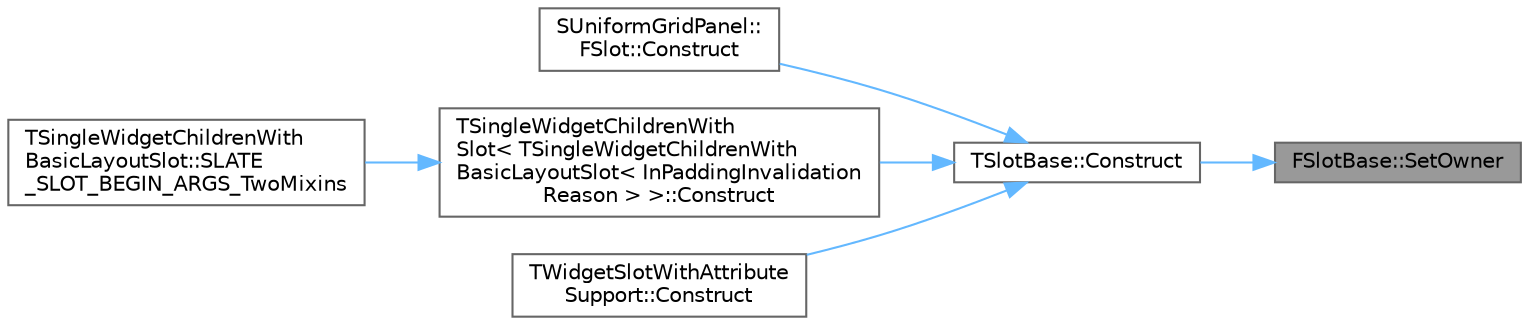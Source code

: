 digraph "FSlotBase::SetOwner"
{
 // INTERACTIVE_SVG=YES
 // LATEX_PDF_SIZE
  bgcolor="transparent";
  edge [fontname=Helvetica,fontsize=10,labelfontname=Helvetica,labelfontsize=10];
  node [fontname=Helvetica,fontsize=10,shape=box,height=0.2,width=0.4];
  rankdir="RL";
  Node1 [id="Node000001",label="FSlotBase::SetOwner",height=0.2,width=0.4,color="gray40", fillcolor="grey60", style="filled", fontcolor="black",tooltip="Set the owner of the slot."];
  Node1 -> Node2 [id="edge1_Node000001_Node000002",dir="back",color="steelblue1",style="solid",tooltip=" "];
  Node2 [id="Node000002",label="TSlotBase::Construct",height=0.2,width=0.4,color="grey40", fillcolor="white", style="filled",URL="$d1/da2/classTSlotBase.html#aab744b726266b0a976605b48e85bf30b",tooltip=" "];
  Node2 -> Node3 [id="edge2_Node000002_Node000003",dir="back",color="steelblue1",style="solid",tooltip=" "];
  Node3 [id="Node000003",label="SUniformGridPanel::\lFSlot::Construct",height=0.2,width=0.4,color="grey40", fillcolor="white", style="filled",URL="$dc/d9c/structSUniformGridPanel_1_1FSlot.html#aae488b701c75f3398f778ee72f52c12e",tooltip=" "];
  Node2 -> Node4 [id="edge3_Node000002_Node000004",dir="back",color="steelblue1",style="solid",tooltip=" "];
  Node4 [id="Node000004",label="TSingleWidgetChildrenWith\lSlot\< TSingleWidgetChildrenWith\lBasicLayoutSlot\< InPaddingInvalidation\lReason \> \>::Construct",height=0.2,width=0.4,color="grey40", fillcolor="white", style="filled",URL="$d4/d56/classTSingleWidgetChildrenWithSlot.html#a84e106bbb25b87f01275181f968c3db9",tooltip=" "];
  Node4 -> Node5 [id="edge4_Node000004_Node000005",dir="back",color="steelblue1",style="solid",tooltip=" "];
  Node5 [id="Node000005",label="TSingleWidgetChildrenWith\lBasicLayoutSlot::SLATE\l_SLOT_BEGIN_ARGS_TwoMixins",height=0.2,width=0.4,color="grey40", fillcolor="white", style="filled",URL="$dc/d55/classTSingleWidgetChildrenWithBasicLayoutSlot.html#a3f09a0b25fd9599b97df39c0b5ba1293",tooltip=" "];
  Node2 -> Node6 [id="edge5_Node000002_Node000006",dir="back",color="steelblue1",style="solid",tooltip=" "];
  Node6 [id="Node000006",label="TWidgetSlotWithAttribute\lSupport::Construct",height=0.2,width=0.4,color="grey40", fillcolor="white", style="filled",URL="$d6/dc2/classTWidgetSlotWithAttributeSupport.html#acc44ba504de6dd71747da4dd91ff51c4",tooltip=" "];
}
